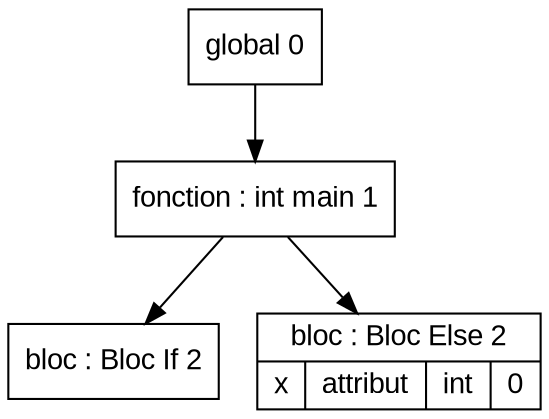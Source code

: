 digraph "tds"{

	node [fontname="Arial"];

	N2 [shape=record label="{ bloc : Bloc If  2
	}"];

	N3 [shape=record label="{ bloc : Bloc Else  2
	| { x | attribut | int | 0 }
	}"];

	N1 [shape=record label="{ fonction : int main 1
	}"];

	N0 [shape=record label="{ global 0
	}"];


	N0 -> N1; 
	N1 -> N2; 
	N1 -> N3; 
}
